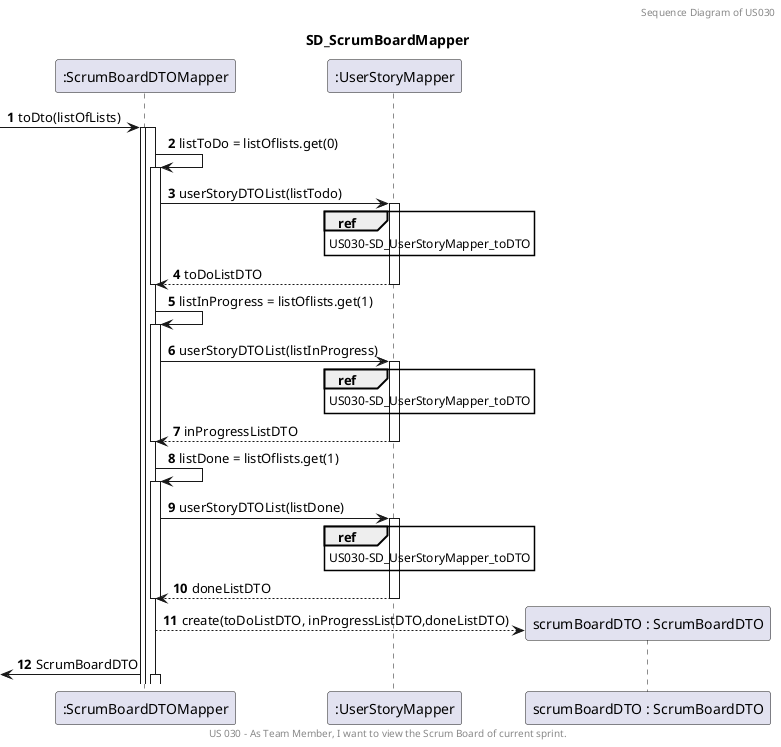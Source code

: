 @startuml
'https://plantuml.com/sequence-diagram

title SD_ScrumBoardMapper

header
Sequence Diagram of US030
endheader

center footer US 030 - As Team Member, I want to view the Scrum Board of current sprint.


autoactivate on
autonumber


participant ":ScrumBoardDTOMapper" as C7
participant ":UserStoryMapper" as C6
participant "scrumBoardDTO : ScrumBoardDTO" as C14


[-> C7: toDto(listOfLists)
Activate C7

C7 -> C7: listToDo = listOflists.get(0)
C7 -> C6: userStoryDTOList(listTodo)
ref over C6
US030-SD_UserStoryMapper_toDTO
end
C7 <-- C6: toDoListDTO
deactivate C7

C7 -> C7: listInProgress = listOflists.get(1)

C7 -> C6: userStoryDTOList(listInProgress)

ref over C6
US030-SD_UserStoryMapper_toDTO
end
C7 <-- C6: inProgressListDTO
deactivate C7
C7 -> C7: listDone = listOflists.get(1)
C7 -> C6: userStoryDTOList(listDone)
ref over C6
US030-SD_UserStoryMapper_toDTO
end
C7 <-- C6: doneListDTO
deactivate C7

C7--> C14**: create(toDoListDTO, inProgressListDTO,doneListDTO)

[<- C7: ScrumBoardDTO

@enduml